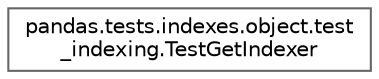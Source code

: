 digraph "Graphical Class Hierarchy"
{
 // LATEX_PDF_SIZE
  bgcolor="transparent";
  edge [fontname=Helvetica,fontsize=10,labelfontname=Helvetica,labelfontsize=10];
  node [fontname=Helvetica,fontsize=10,shape=box,height=0.2,width=0.4];
  rankdir="LR";
  Node0 [id="Node000000",label="pandas.tests.indexes.object.test\l_indexing.TestGetIndexer",height=0.2,width=0.4,color="grey40", fillcolor="white", style="filled",URL="$da/d46/classpandas_1_1tests_1_1indexes_1_1object_1_1test__indexing_1_1TestGetIndexer.html",tooltip=" "];
}
